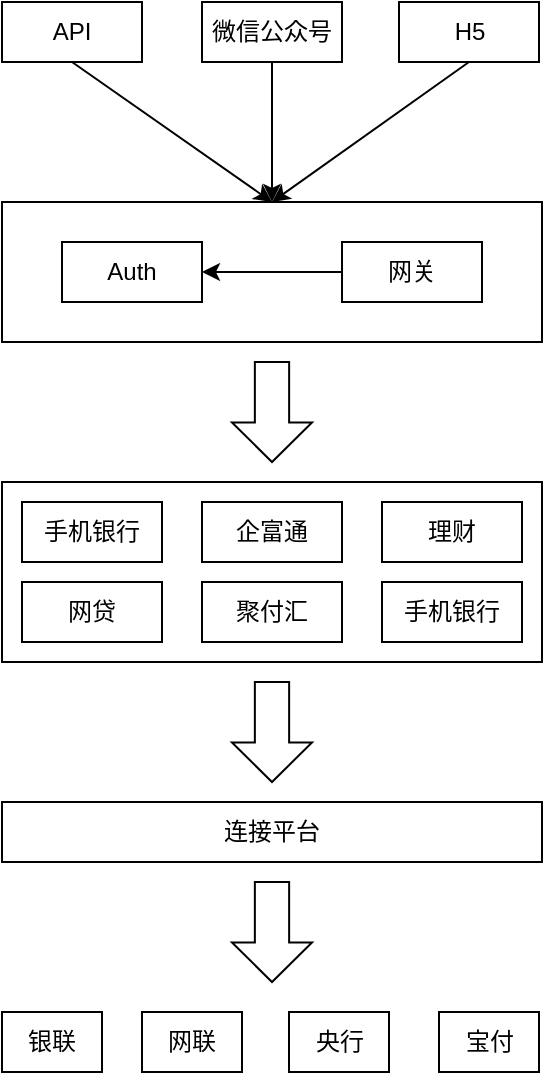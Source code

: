 <mxfile version="13.10.9" type="github">
  <diagram id="prtHgNgQTEPvFCAcTncT" name="Page-1">
    <mxGraphModel dx="946" dy="572" grid="1" gridSize="10" guides="1" tooltips="1" connect="1" arrows="1" fold="1" page="1" pageScale="1" pageWidth="827" pageHeight="1169" math="0" shadow="0">
      <root>
        <mxCell id="0" />
        <mxCell id="1" parent="0" />
        <mxCell id="Y9chQp7BpnF_pKb0OjWG-13" style="edgeStyle=none;rounded=0;orthogonalLoop=1;jettySize=auto;html=1;exitX=0.5;exitY=1;exitDx=0;exitDy=0;entryX=0.5;entryY=0;entryDx=0;entryDy=0;startArrow=none;startFill=0;endArrow=classic;endFill=1;targetPerimeterSpacing=0;" edge="1" parent="1" source="Y9chQp7BpnF_pKb0OjWG-1" target="Y9chQp7BpnF_pKb0OjWG-4">
          <mxGeometry relative="1" as="geometry" />
        </mxCell>
        <mxCell id="Y9chQp7BpnF_pKb0OjWG-1" value="微信公众号" style="rounded=0;whiteSpace=wrap;html=1;" vertex="1" parent="1">
          <mxGeometry x="370" y="80" width="70" height="30" as="geometry" />
        </mxCell>
        <mxCell id="Y9chQp7BpnF_pKb0OjWG-12" style="rounded=0;orthogonalLoop=1;jettySize=auto;html=1;exitX=0.5;exitY=1;exitDx=0;exitDy=0;entryX=0.5;entryY=0;entryDx=0;entryDy=0;startArrow=none;startFill=0;endArrow=classic;endFill=1;targetPerimeterSpacing=0;" edge="1" parent="1" source="Y9chQp7BpnF_pKb0OjWG-2" target="Y9chQp7BpnF_pKb0OjWG-4">
          <mxGeometry relative="1" as="geometry" />
        </mxCell>
        <mxCell id="Y9chQp7BpnF_pKb0OjWG-2" value="API" style="rounded=0;whiteSpace=wrap;html=1;" vertex="1" parent="1">
          <mxGeometry x="270" y="80" width="70" height="30" as="geometry" />
        </mxCell>
        <mxCell id="Y9chQp7BpnF_pKb0OjWG-14" style="edgeStyle=none;rounded=0;orthogonalLoop=1;jettySize=auto;html=1;exitX=0.5;exitY=1;exitDx=0;exitDy=0;entryX=0.5;entryY=0;entryDx=0;entryDy=0;startArrow=none;startFill=0;endArrow=classic;endFill=1;targetPerimeterSpacing=0;" edge="1" parent="1" source="Y9chQp7BpnF_pKb0OjWG-3" target="Y9chQp7BpnF_pKb0OjWG-4">
          <mxGeometry relative="1" as="geometry" />
        </mxCell>
        <mxCell id="Y9chQp7BpnF_pKb0OjWG-3" value="H5" style="rounded=0;whiteSpace=wrap;html=1;" vertex="1" parent="1">
          <mxGeometry x="468.5" y="80" width="70" height="30" as="geometry" />
        </mxCell>
        <mxCell id="Y9chQp7BpnF_pKb0OjWG-4" value="" style="rounded=0;whiteSpace=wrap;html=1;fillColor=none;" vertex="1" parent="1">
          <mxGeometry x="270" y="180" width="270" height="70" as="geometry" />
        </mxCell>
        <mxCell id="Y9chQp7BpnF_pKb0OjWG-11" style="edgeStyle=orthogonalEdgeStyle;rounded=0;orthogonalLoop=1;jettySize=auto;html=1;exitX=1;exitY=0.5;exitDx=0;exitDy=0;entryX=0;entryY=0.5;entryDx=0;entryDy=0;targetPerimeterSpacing=0;endArrow=none;endFill=0;startArrow=classic;startFill=1;" edge="1" parent="1" source="Y9chQp7BpnF_pKb0OjWG-6" target="Y9chQp7BpnF_pKb0OjWG-7">
          <mxGeometry relative="1" as="geometry">
            <Array as="points">
              <mxPoint x="410" y="215" />
              <mxPoint x="410" y="215" />
            </Array>
          </mxGeometry>
        </mxCell>
        <mxCell id="Y9chQp7BpnF_pKb0OjWG-6" value="Auth" style="rounded=0;whiteSpace=wrap;html=1;" vertex="1" parent="1">
          <mxGeometry x="300" y="200" width="70" height="30" as="geometry" />
        </mxCell>
        <mxCell id="Y9chQp7BpnF_pKb0OjWG-7" value="网关" style="rounded=0;whiteSpace=wrap;html=1;" vertex="1" parent="1">
          <mxGeometry x="440" y="200" width="70" height="30" as="geometry" />
        </mxCell>
        <mxCell id="Y9chQp7BpnF_pKb0OjWG-15" value="" style="shape=mxgraph.arrows.arrow_down;html=1;verticalLabelPosition=bottom;verticalAlign=top;strokeWidth=1;strokeColor=#000000;fillColor=none;" vertex="1" parent="1">
          <mxGeometry x="385" y="260" width="40" height="50" as="geometry" />
        </mxCell>
        <mxCell id="Y9chQp7BpnF_pKb0OjWG-16" value="" style="rounded=0;whiteSpace=wrap;html=1;strokeWidth=1;fillColor=none;" vertex="1" parent="1">
          <mxGeometry x="270" y="320" width="270" height="90" as="geometry" />
        </mxCell>
        <mxCell id="Y9chQp7BpnF_pKb0OjWG-17" value="手机银行" style="rounded=0;whiteSpace=wrap;html=1;" vertex="1" parent="1">
          <mxGeometry x="280" y="330" width="70" height="30" as="geometry" />
        </mxCell>
        <mxCell id="Y9chQp7BpnF_pKb0OjWG-18" value="企富通" style="rounded=0;whiteSpace=wrap;html=1;" vertex="1" parent="1">
          <mxGeometry x="370" y="330" width="70" height="30" as="geometry" />
        </mxCell>
        <mxCell id="Y9chQp7BpnF_pKb0OjWG-19" value="理财" style="rounded=0;whiteSpace=wrap;html=1;" vertex="1" parent="1">
          <mxGeometry x="460" y="330" width="70" height="30" as="geometry" />
        </mxCell>
        <mxCell id="Y9chQp7BpnF_pKb0OjWG-20" value="网贷" style="rounded=0;whiteSpace=wrap;html=1;" vertex="1" parent="1">
          <mxGeometry x="280" y="370" width="70" height="30" as="geometry" />
        </mxCell>
        <mxCell id="Y9chQp7BpnF_pKb0OjWG-21" value="聚付汇" style="rounded=0;whiteSpace=wrap;html=1;" vertex="1" parent="1">
          <mxGeometry x="370" y="370" width="70" height="30" as="geometry" />
        </mxCell>
        <mxCell id="Y9chQp7BpnF_pKb0OjWG-22" value="手机银行" style="rounded=0;whiteSpace=wrap;html=1;" vertex="1" parent="1">
          <mxGeometry x="460" y="370" width="70" height="30" as="geometry" />
        </mxCell>
        <mxCell id="Y9chQp7BpnF_pKb0OjWG-23" value="" style="shape=mxgraph.arrows.arrow_down;html=1;verticalLabelPosition=bottom;verticalAlign=top;strokeWidth=1;strokeColor=#000000;fillColor=none;" vertex="1" parent="1">
          <mxGeometry x="385" y="420" width="40" height="50" as="geometry" />
        </mxCell>
        <mxCell id="Y9chQp7BpnF_pKb0OjWG-24" value="连接平台" style="rounded=0;whiteSpace=wrap;html=1;strokeWidth=1;fillColor=none;" vertex="1" parent="1">
          <mxGeometry x="270" y="480" width="270" height="30" as="geometry" />
        </mxCell>
        <mxCell id="Y9chQp7BpnF_pKb0OjWG-26" value="" style="shape=mxgraph.arrows.arrow_down;html=1;verticalLabelPosition=bottom;verticalAlign=top;strokeWidth=1;strokeColor=#000000;fillColor=none;" vertex="1" parent="1">
          <mxGeometry x="385" y="520" width="40" height="50" as="geometry" />
        </mxCell>
        <mxCell id="Y9chQp7BpnF_pKb0OjWG-27" value="银联" style="rounded=0;whiteSpace=wrap;html=1;" vertex="1" parent="1">
          <mxGeometry x="270" y="585" width="50" height="30" as="geometry" />
        </mxCell>
        <mxCell id="Y9chQp7BpnF_pKb0OjWG-28" value="网联" style="rounded=0;whiteSpace=wrap;html=1;" vertex="1" parent="1">
          <mxGeometry x="340" y="585" width="50" height="30" as="geometry" />
        </mxCell>
        <mxCell id="Y9chQp7BpnF_pKb0OjWG-29" value="央行" style="rounded=0;whiteSpace=wrap;html=1;" vertex="1" parent="1">
          <mxGeometry x="413.5" y="585" width="50" height="30" as="geometry" />
        </mxCell>
        <mxCell id="Y9chQp7BpnF_pKb0OjWG-30" value="宝付" style="rounded=0;whiteSpace=wrap;html=1;" vertex="1" parent="1">
          <mxGeometry x="488.5" y="585" width="50" height="30" as="geometry" />
        </mxCell>
      </root>
    </mxGraphModel>
  </diagram>
</mxfile>
